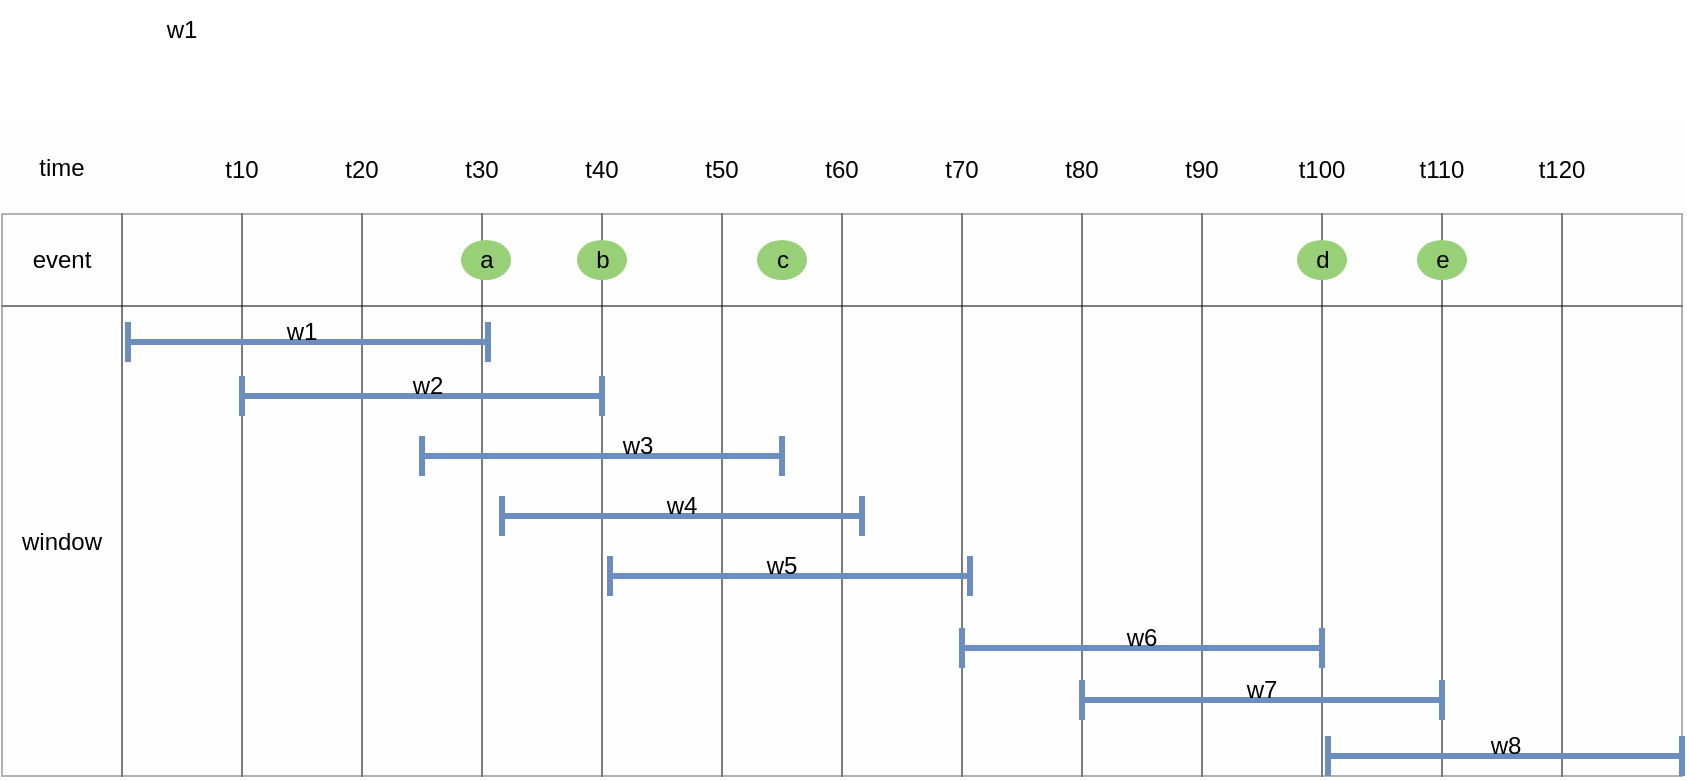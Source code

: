 <mxfile version="24.1.0" type="github">
  <diagram name="페이지-1" id="t3tGC_7ZUbPhZwxjExYe">
    <mxGraphModel dx="374" dy="712" grid="1" gridSize="10" guides="1" tooltips="1" connect="1" arrows="1" fold="1" page="1" pageScale="1" pageWidth="1169" pageHeight="827" math="0" shadow="0">
      <root>
        <mxCell id="0" />
        <mxCell id="1" parent="0" />
        <mxCell id="pjavsnHLvcbqXYeomyV3-1" value="" style="childLayout=tableLayout;recursiveResize=0;shadow=0;fillColor=#f5f5f5;strokeColor=none;opacity=10;fontColor=#333333;" parent="1" vertex="1">
          <mxGeometry x="190" y="360" width="840" height="328" as="geometry" />
        </mxCell>
        <mxCell id="pjavsnHLvcbqXYeomyV3-2" value="" style="shape=tableRow;horizontal=0;startSize=0;swimlaneHead=0;swimlaneBody=0;top=0;left=0;bottom=0;right=0;dropTarget=0;collapsible=0;recursiveResize=0;expand=0;fontStyle=0;fillColor=none;strokeColor=inherit;opacity=0;" parent="pjavsnHLvcbqXYeomyV3-1" vertex="1">
          <mxGeometry width="840" height="47" as="geometry" />
        </mxCell>
        <mxCell id="pjavsnHLvcbqXYeomyV3-3" value="time" style="connectable=0;recursiveResize=0;strokeColor=inherit;fillColor=none;align=center;whiteSpace=wrap;html=1;opacity=30;" parent="pjavsnHLvcbqXYeomyV3-2" vertex="1">
          <mxGeometry width="60" height="47" as="geometry">
            <mxRectangle width="60" height="47" as="alternateBounds" />
          </mxGeometry>
        </mxCell>
        <mxCell id="pjavsnHLvcbqXYeomyV3-4" value="" style="connectable=0;recursiveResize=0;strokeColor=inherit;fillColor=none;align=center;whiteSpace=wrap;html=1;opacity=30;" parent="pjavsnHLvcbqXYeomyV3-2" vertex="1">
          <mxGeometry x="60" width="60" height="47" as="geometry">
            <mxRectangle width="60" height="47" as="alternateBounds" />
          </mxGeometry>
        </mxCell>
        <mxCell id="pjavsnHLvcbqXYeomyV3-5" value="" style="connectable=0;recursiveResize=0;strokeColor=inherit;fillColor=none;align=center;whiteSpace=wrap;html=1;opacity=30;" parent="pjavsnHLvcbqXYeomyV3-2" vertex="1">
          <mxGeometry x="120" width="60" height="47" as="geometry">
            <mxRectangle width="60" height="47" as="alternateBounds" />
          </mxGeometry>
        </mxCell>
        <mxCell id="pjavsnHLvcbqXYeomyV3-6" style="connectable=0;recursiveResize=0;strokeColor=inherit;fillColor=none;align=center;whiteSpace=wrap;html=1;opacity=30;" parent="pjavsnHLvcbqXYeomyV3-2" vertex="1">
          <mxGeometry x="180" width="60" height="47" as="geometry">
            <mxRectangle width="60" height="47" as="alternateBounds" />
          </mxGeometry>
        </mxCell>
        <mxCell id="pjavsnHLvcbqXYeomyV3-7" style="connectable=0;recursiveResize=0;strokeColor=inherit;fillColor=none;align=center;whiteSpace=wrap;html=1;opacity=30;" parent="pjavsnHLvcbqXYeomyV3-2" vertex="1">
          <mxGeometry x="240" width="60" height="47" as="geometry">
            <mxRectangle width="60" height="47" as="alternateBounds" />
          </mxGeometry>
        </mxCell>
        <mxCell id="pjavsnHLvcbqXYeomyV3-8" style="connectable=0;recursiveResize=0;strokeColor=inherit;fillColor=none;align=center;whiteSpace=wrap;html=1;opacity=30;" parent="pjavsnHLvcbqXYeomyV3-2" vertex="1">
          <mxGeometry x="300" width="60" height="47" as="geometry">
            <mxRectangle width="60" height="47" as="alternateBounds" />
          </mxGeometry>
        </mxCell>
        <mxCell id="fvTjEnIU4ORiggJGkJ3c-1" style="connectable=0;recursiveResize=0;strokeColor=inherit;fillColor=none;align=center;whiteSpace=wrap;html=1;opacity=30;" vertex="1" parent="pjavsnHLvcbqXYeomyV3-2">
          <mxGeometry x="360" width="60" height="47" as="geometry">
            <mxRectangle width="60" height="47" as="alternateBounds" />
          </mxGeometry>
        </mxCell>
        <mxCell id="fvTjEnIU4ORiggJGkJ3c-6" style="connectable=0;recursiveResize=0;strokeColor=inherit;fillColor=none;align=center;whiteSpace=wrap;html=1;opacity=30;" vertex="1" parent="pjavsnHLvcbqXYeomyV3-2">
          <mxGeometry x="420" width="60" height="47" as="geometry">
            <mxRectangle width="60" height="47" as="alternateBounds" />
          </mxGeometry>
        </mxCell>
        <mxCell id="fvTjEnIU4ORiggJGkJ3c-11" style="connectable=0;recursiveResize=0;strokeColor=inherit;fillColor=none;align=center;whiteSpace=wrap;html=1;opacity=30;" vertex="1" parent="pjavsnHLvcbqXYeomyV3-2">
          <mxGeometry x="480" width="60" height="47" as="geometry">
            <mxRectangle width="60" height="47" as="alternateBounds" />
          </mxGeometry>
        </mxCell>
        <mxCell id="fvTjEnIU4ORiggJGkJ3c-16" style="connectable=0;recursiveResize=0;strokeColor=inherit;fillColor=none;align=center;whiteSpace=wrap;html=1;opacity=30;" vertex="1" parent="pjavsnHLvcbqXYeomyV3-2">
          <mxGeometry x="540" width="60" height="47" as="geometry">
            <mxRectangle width="60" height="47" as="alternateBounds" />
          </mxGeometry>
        </mxCell>
        <mxCell id="fvTjEnIU4ORiggJGkJ3c-21" style="connectable=0;recursiveResize=0;strokeColor=inherit;fillColor=none;align=center;whiteSpace=wrap;html=1;opacity=30;" vertex="1" parent="pjavsnHLvcbqXYeomyV3-2">
          <mxGeometry x="600" width="60" height="47" as="geometry">
            <mxRectangle width="60" height="47" as="alternateBounds" />
          </mxGeometry>
        </mxCell>
        <mxCell id="fvTjEnIU4ORiggJGkJ3c-36" style="connectable=0;recursiveResize=0;strokeColor=inherit;fillColor=none;align=center;whiteSpace=wrap;html=1;opacity=30;" vertex="1" parent="pjavsnHLvcbqXYeomyV3-2">
          <mxGeometry x="660" width="60" height="47" as="geometry">
            <mxRectangle width="60" height="47" as="alternateBounds" />
          </mxGeometry>
        </mxCell>
        <mxCell id="fvTjEnIU4ORiggJGkJ3c-41" style="connectable=0;recursiveResize=0;strokeColor=inherit;fillColor=none;align=center;whiteSpace=wrap;html=1;opacity=30;" vertex="1" parent="pjavsnHLvcbqXYeomyV3-2">
          <mxGeometry x="720" width="60" height="47" as="geometry">
            <mxRectangle width="60" height="47" as="alternateBounds" />
          </mxGeometry>
        </mxCell>
        <mxCell id="fvTjEnIU4ORiggJGkJ3c-85" style="connectable=0;recursiveResize=0;strokeColor=inherit;fillColor=none;align=center;whiteSpace=wrap;html=1;opacity=30;" vertex="1" parent="pjavsnHLvcbqXYeomyV3-2">
          <mxGeometry x="780" width="60" height="47" as="geometry">
            <mxRectangle width="60" height="47" as="alternateBounds" />
          </mxGeometry>
        </mxCell>
        <mxCell id="pjavsnHLvcbqXYeomyV3-12" style="shape=tableRow;horizontal=0;startSize=0;swimlaneHead=0;swimlaneBody=0;top=0;left=0;bottom=0;right=0;dropTarget=0;collapsible=0;recursiveResize=0;expand=0;fontStyle=0;fillColor=none;strokeColor=default;opacity=30;" parent="pjavsnHLvcbqXYeomyV3-1" vertex="1">
          <mxGeometry y="47" width="840" height="46" as="geometry" />
        </mxCell>
        <mxCell id="pjavsnHLvcbqXYeomyV3-13" value="event" style="connectable=0;recursiveResize=0;strokeColor=inherit;fillColor=none;align=center;whiteSpace=wrap;html=1;opacity=30;" parent="pjavsnHLvcbqXYeomyV3-12" vertex="1">
          <mxGeometry width="60" height="46" as="geometry">
            <mxRectangle width="60" height="46" as="alternateBounds" />
          </mxGeometry>
        </mxCell>
        <mxCell id="pjavsnHLvcbqXYeomyV3-14" value="" style="connectable=0;recursiveResize=0;strokeColor=default;fillColor=none;align=center;whiteSpace=wrap;html=1;opacity=30;" parent="pjavsnHLvcbqXYeomyV3-12" vertex="1">
          <mxGeometry x="60" width="60" height="46" as="geometry">
            <mxRectangle width="60" height="46" as="alternateBounds" />
          </mxGeometry>
        </mxCell>
        <mxCell id="pjavsnHLvcbqXYeomyV3-15" value="" style="connectable=0;recursiveResize=0;strokeColor=default;fillColor=none;align=center;whiteSpace=wrap;html=1;opacity=30;" parent="pjavsnHLvcbqXYeomyV3-12" vertex="1">
          <mxGeometry x="120" width="60" height="46" as="geometry">
            <mxRectangle width="60" height="46" as="alternateBounds" />
          </mxGeometry>
        </mxCell>
        <mxCell id="pjavsnHLvcbqXYeomyV3-16" style="connectable=0;recursiveResize=0;strokeColor=default;fillColor=none;align=center;whiteSpace=wrap;html=1;opacity=30;" parent="pjavsnHLvcbqXYeomyV3-12" vertex="1">
          <mxGeometry x="180" width="60" height="46" as="geometry">
            <mxRectangle width="60" height="46" as="alternateBounds" />
          </mxGeometry>
        </mxCell>
        <mxCell id="pjavsnHLvcbqXYeomyV3-17" style="connectable=0;recursiveResize=0;strokeColor=default;fillColor=none;align=center;whiteSpace=wrap;html=1;opacity=30;" parent="pjavsnHLvcbqXYeomyV3-12" vertex="1">
          <mxGeometry x="240" width="60" height="46" as="geometry">
            <mxRectangle width="60" height="46" as="alternateBounds" />
          </mxGeometry>
        </mxCell>
        <mxCell id="pjavsnHLvcbqXYeomyV3-18" style="connectable=0;recursiveResize=0;strokeColor=default;fillColor=none;align=center;whiteSpace=wrap;html=1;opacity=30;" parent="pjavsnHLvcbqXYeomyV3-12" vertex="1">
          <mxGeometry x="300" width="60" height="46" as="geometry">
            <mxRectangle width="60" height="46" as="alternateBounds" />
          </mxGeometry>
        </mxCell>
        <mxCell id="fvTjEnIU4ORiggJGkJ3c-2" style="connectable=0;recursiveResize=0;strokeColor=default;fillColor=none;align=center;whiteSpace=wrap;html=1;opacity=30;" vertex="1" parent="pjavsnHLvcbqXYeomyV3-12">
          <mxGeometry x="360" width="60" height="46" as="geometry">
            <mxRectangle width="60" height="46" as="alternateBounds" />
          </mxGeometry>
        </mxCell>
        <mxCell id="fvTjEnIU4ORiggJGkJ3c-7" style="connectable=0;recursiveResize=0;strokeColor=default;fillColor=none;align=center;whiteSpace=wrap;html=1;opacity=30;" vertex="1" parent="pjavsnHLvcbqXYeomyV3-12">
          <mxGeometry x="420" width="60" height="46" as="geometry">
            <mxRectangle width="60" height="46" as="alternateBounds" />
          </mxGeometry>
        </mxCell>
        <mxCell id="fvTjEnIU4ORiggJGkJ3c-12" style="connectable=0;recursiveResize=0;strokeColor=default;fillColor=none;align=center;whiteSpace=wrap;html=1;opacity=30;" vertex="1" parent="pjavsnHLvcbqXYeomyV3-12">
          <mxGeometry x="480" width="60" height="46" as="geometry">
            <mxRectangle width="60" height="46" as="alternateBounds" />
          </mxGeometry>
        </mxCell>
        <mxCell id="fvTjEnIU4ORiggJGkJ3c-17" style="connectable=0;recursiveResize=0;strokeColor=default;fillColor=none;align=center;whiteSpace=wrap;html=1;opacity=30;" vertex="1" parent="pjavsnHLvcbqXYeomyV3-12">
          <mxGeometry x="540" width="60" height="46" as="geometry">
            <mxRectangle width="60" height="46" as="alternateBounds" />
          </mxGeometry>
        </mxCell>
        <mxCell id="fvTjEnIU4ORiggJGkJ3c-22" style="connectable=0;recursiveResize=0;strokeColor=default;fillColor=none;align=center;whiteSpace=wrap;html=1;opacity=30;" vertex="1" parent="pjavsnHLvcbqXYeomyV3-12">
          <mxGeometry x="600" width="60" height="46" as="geometry">
            <mxRectangle width="60" height="46" as="alternateBounds" />
          </mxGeometry>
        </mxCell>
        <mxCell id="fvTjEnIU4ORiggJGkJ3c-37" style="connectable=0;recursiveResize=0;strokeColor=default;fillColor=none;align=center;whiteSpace=wrap;html=1;opacity=30;" vertex="1" parent="pjavsnHLvcbqXYeomyV3-12">
          <mxGeometry x="660" width="60" height="46" as="geometry">
            <mxRectangle width="60" height="46" as="alternateBounds" />
          </mxGeometry>
        </mxCell>
        <mxCell id="fvTjEnIU4ORiggJGkJ3c-42" style="connectable=0;recursiveResize=0;strokeColor=default;fillColor=none;align=center;whiteSpace=wrap;html=1;opacity=30;" vertex="1" parent="pjavsnHLvcbqXYeomyV3-12">
          <mxGeometry x="720" width="60" height="46" as="geometry">
            <mxRectangle width="60" height="46" as="alternateBounds" />
          </mxGeometry>
        </mxCell>
        <mxCell id="fvTjEnIU4ORiggJGkJ3c-86" style="connectable=0;recursiveResize=0;strokeColor=default;fillColor=none;align=center;whiteSpace=wrap;html=1;opacity=30;" vertex="1" parent="pjavsnHLvcbqXYeomyV3-12">
          <mxGeometry x="780" width="60" height="46" as="geometry">
            <mxRectangle width="60" height="46" as="alternateBounds" />
          </mxGeometry>
        </mxCell>
        <mxCell id="pjavsnHLvcbqXYeomyV3-22" style="shape=tableRow;horizontal=0;startSize=0;swimlaneHead=0;swimlaneBody=0;top=0;left=0;bottom=0;right=0;dropTarget=0;collapsible=0;recursiveResize=0;expand=0;fontStyle=0;fillColor=none;strokeColor=default;opacity=30;" parent="pjavsnHLvcbqXYeomyV3-1" vertex="1">
          <mxGeometry y="93" width="840" height="47" as="geometry" />
        </mxCell>
        <mxCell id="pjavsnHLvcbqXYeomyV3-23" value="window" style="connectable=0;recursiveResize=0;strokeColor=inherit;fillColor=none;align=center;whiteSpace=wrap;html=1;opacity=30;rowspan=5;colspan=1;" parent="pjavsnHLvcbqXYeomyV3-22" vertex="1">
          <mxGeometry width="60" height="235" as="geometry">
            <mxRectangle width="60" height="47" as="alternateBounds" />
          </mxGeometry>
        </mxCell>
        <mxCell id="pjavsnHLvcbqXYeomyV3-24" value="" style="connectable=0;recursiveResize=0;strokeColor=default;fillColor=none;align=center;whiteSpace=wrap;html=1;opacity=30;rowspan=5;colspan=1;" parent="pjavsnHLvcbqXYeomyV3-22" vertex="1">
          <mxGeometry x="60" width="60" height="235" as="geometry">
            <mxRectangle width="60" height="47" as="alternateBounds" />
          </mxGeometry>
        </mxCell>
        <mxCell id="pjavsnHLvcbqXYeomyV3-25" value="" style="connectable=0;recursiveResize=0;strokeColor=default;fillColor=none;align=center;whiteSpace=wrap;html=1;opacity=30;rowspan=5;colspan=1;" parent="pjavsnHLvcbqXYeomyV3-22" vertex="1">
          <mxGeometry x="120" width="60" height="235" as="geometry">
            <mxRectangle width="60" height="47" as="alternateBounds" />
          </mxGeometry>
        </mxCell>
        <mxCell id="pjavsnHLvcbqXYeomyV3-26" style="connectable=0;recursiveResize=0;strokeColor=default;fillColor=none;align=center;whiteSpace=wrap;html=1;opacity=30;rowspan=5;colspan=1;" parent="pjavsnHLvcbqXYeomyV3-22" vertex="1">
          <mxGeometry x="180" width="60" height="235" as="geometry">
            <mxRectangle width="60" height="47" as="alternateBounds" />
          </mxGeometry>
        </mxCell>
        <mxCell id="pjavsnHLvcbqXYeomyV3-27" style="connectable=0;recursiveResize=0;strokeColor=default;fillColor=none;align=center;whiteSpace=wrap;html=1;opacity=30;rowspan=5;colspan=1;" parent="pjavsnHLvcbqXYeomyV3-22" vertex="1">
          <mxGeometry x="240" width="60" height="235" as="geometry">
            <mxRectangle width="60" height="47" as="alternateBounds" />
          </mxGeometry>
        </mxCell>
        <mxCell id="pjavsnHLvcbqXYeomyV3-28" style="connectable=0;recursiveResize=0;strokeColor=default;fillColor=none;align=center;whiteSpace=wrap;html=1;opacity=30;rowspan=5;colspan=1;" parent="pjavsnHLvcbqXYeomyV3-22" vertex="1">
          <mxGeometry x="300" width="60" height="235" as="geometry">
            <mxRectangle width="60" height="47" as="alternateBounds" />
          </mxGeometry>
        </mxCell>
        <mxCell id="fvTjEnIU4ORiggJGkJ3c-3" style="connectable=0;recursiveResize=0;strokeColor=default;fillColor=none;align=center;whiteSpace=wrap;html=1;opacity=30;rowspan=5;colspan=1;" vertex="1" parent="pjavsnHLvcbqXYeomyV3-22">
          <mxGeometry x="360" width="60" height="235" as="geometry">
            <mxRectangle width="60" height="47" as="alternateBounds" />
          </mxGeometry>
        </mxCell>
        <mxCell id="fvTjEnIU4ORiggJGkJ3c-8" style="connectable=0;recursiveResize=0;strokeColor=default;fillColor=none;align=center;whiteSpace=wrap;html=1;opacity=30;rowspan=5;colspan=1;" vertex="1" parent="pjavsnHLvcbqXYeomyV3-22">
          <mxGeometry x="420" width="60" height="235" as="geometry">
            <mxRectangle width="60" height="47" as="alternateBounds" />
          </mxGeometry>
        </mxCell>
        <mxCell id="fvTjEnIU4ORiggJGkJ3c-13" style="connectable=0;recursiveResize=0;strokeColor=default;fillColor=none;align=center;whiteSpace=wrap;html=1;opacity=30;rowspan=5;colspan=1;" vertex="1" parent="pjavsnHLvcbqXYeomyV3-22">
          <mxGeometry x="480" width="60" height="235" as="geometry">
            <mxRectangle width="60" height="47" as="alternateBounds" />
          </mxGeometry>
        </mxCell>
        <mxCell id="fvTjEnIU4ORiggJGkJ3c-18" style="connectable=0;recursiveResize=0;strokeColor=default;fillColor=none;align=center;whiteSpace=wrap;html=1;opacity=30;rowspan=5;colspan=1;" vertex="1" parent="pjavsnHLvcbqXYeomyV3-22">
          <mxGeometry x="540" width="60" height="235" as="geometry">
            <mxRectangle width="60" height="47" as="alternateBounds" />
          </mxGeometry>
        </mxCell>
        <mxCell id="fvTjEnIU4ORiggJGkJ3c-23" style="connectable=0;recursiveResize=0;strokeColor=default;fillColor=none;align=center;whiteSpace=wrap;html=1;opacity=30;rowspan=5;colspan=1;" vertex="1" parent="pjavsnHLvcbqXYeomyV3-22">
          <mxGeometry x="600" width="60" height="235" as="geometry">
            <mxRectangle width="60" height="47" as="alternateBounds" />
          </mxGeometry>
        </mxCell>
        <mxCell id="fvTjEnIU4ORiggJGkJ3c-38" style="connectable=0;recursiveResize=0;strokeColor=default;fillColor=none;align=center;whiteSpace=wrap;html=1;opacity=30;rowspan=5;colspan=1;" vertex="1" parent="pjavsnHLvcbqXYeomyV3-22">
          <mxGeometry x="660" width="60" height="235" as="geometry">
            <mxRectangle width="60" height="47" as="alternateBounds" />
          </mxGeometry>
        </mxCell>
        <mxCell id="fvTjEnIU4ORiggJGkJ3c-43" style="connectable=0;recursiveResize=0;strokeColor=default;fillColor=none;align=center;whiteSpace=wrap;html=1;opacity=30;rowspan=5;colspan=1;" vertex="1" parent="pjavsnHLvcbqXYeomyV3-22">
          <mxGeometry x="720" width="60" height="235" as="geometry">
            <mxRectangle width="60" height="47" as="alternateBounds" />
          </mxGeometry>
        </mxCell>
        <mxCell id="fvTjEnIU4ORiggJGkJ3c-87" style="connectable=0;recursiveResize=0;strokeColor=default;fillColor=none;align=center;whiteSpace=wrap;html=1;opacity=30;rowspan=5;colspan=1;" vertex="1" parent="pjavsnHLvcbqXYeomyV3-22">
          <mxGeometry x="780" width="60" height="235" as="geometry">
            <mxRectangle width="60" height="47" as="alternateBounds" />
          </mxGeometry>
        </mxCell>
        <mxCell id="pjavsnHLvcbqXYeomyV3-32" style="shape=tableRow;horizontal=0;startSize=0;swimlaneHead=0;swimlaneBody=0;top=0;left=0;bottom=0;right=0;dropTarget=0;collapsible=0;recursiveResize=0;expand=0;fontStyle=0;fillColor=none;strokeColor=default;opacity=30;" parent="pjavsnHLvcbqXYeomyV3-1" vertex="1">
          <mxGeometry y="140" width="840" height="47" as="geometry" />
        </mxCell>
        <mxCell id="pjavsnHLvcbqXYeomyV3-33" style="connectable=0;recursiveResize=0;strokeColor=inherit;fillColor=none;align=center;whiteSpace=wrap;html=1;opacity=30;" parent="pjavsnHLvcbqXYeomyV3-32" vertex="1" visible="0">
          <mxGeometry width="60" height="47" as="geometry">
            <mxRectangle width="60" height="47" as="alternateBounds" />
          </mxGeometry>
        </mxCell>
        <mxCell id="pjavsnHLvcbqXYeomyV3-34" style="connectable=0;recursiveResize=0;strokeColor=default;fillColor=none;align=center;whiteSpace=wrap;html=1;opacity=30;" parent="pjavsnHLvcbqXYeomyV3-32" vertex="1" visible="0">
          <mxGeometry x="60" width="60" height="47" as="geometry">
            <mxRectangle width="60" height="47" as="alternateBounds" />
          </mxGeometry>
        </mxCell>
        <mxCell id="pjavsnHLvcbqXYeomyV3-35" style="connectable=0;recursiveResize=0;strokeColor=default;fillColor=none;align=center;whiteSpace=wrap;html=1;opacity=30;" parent="pjavsnHLvcbqXYeomyV3-32" vertex="1" visible="0">
          <mxGeometry x="120" width="60" height="47" as="geometry">
            <mxRectangle width="60" height="47" as="alternateBounds" />
          </mxGeometry>
        </mxCell>
        <mxCell id="pjavsnHLvcbqXYeomyV3-36" style="connectable=0;recursiveResize=0;strokeColor=default;fillColor=none;align=center;whiteSpace=wrap;html=1;opacity=30;" parent="pjavsnHLvcbqXYeomyV3-32" vertex="1" visible="0">
          <mxGeometry x="180" width="60" height="47" as="geometry">
            <mxRectangle width="60" height="47" as="alternateBounds" />
          </mxGeometry>
        </mxCell>
        <mxCell id="pjavsnHLvcbqXYeomyV3-37" style="connectable=0;recursiveResize=0;strokeColor=default;fillColor=none;align=center;whiteSpace=wrap;html=1;opacity=30;" parent="pjavsnHLvcbqXYeomyV3-32" vertex="1" visible="0">
          <mxGeometry x="240" width="60" height="47" as="geometry">
            <mxRectangle width="60" height="47" as="alternateBounds" />
          </mxGeometry>
        </mxCell>
        <mxCell id="pjavsnHLvcbqXYeomyV3-38" style="connectable=0;recursiveResize=0;strokeColor=default;fillColor=none;align=center;whiteSpace=wrap;html=1;opacity=30;" parent="pjavsnHLvcbqXYeomyV3-32" vertex="1" visible="0">
          <mxGeometry x="300" width="60" height="47" as="geometry">
            <mxRectangle width="60" height="47" as="alternateBounds" />
          </mxGeometry>
        </mxCell>
        <mxCell id="fvTjEnIU4ORiggJGkJ3c-4" style="connectable=0;recursiveResize=0;strokeColor=default;fillColor=none;align=center;whiteSpace=wrap;html=1;opacity=30;" vertex="1" visible="0" parent="pjavsnHLvcbqXYeomyV3-32">
          <mxGeometry x="360" width="60" height="47" as="geometry">
            <mxRectangle width="60" height="47" as="alternateBounds" />
          </mxGeometry>
        </mxCell>
        <mxCell id="fvTjEnIU4ORiggJGkJ3c-9" style="connectable=0;recursiveResize=0;strokeColor=default;fillColor=none;align=center;whiteSpace=wrap;html=1;opacity=30;" vertex="1" visible="0" parent="pjavsnHLvcbqXYeomyV3-32">
          <mxGeometry x="420" width="60" height="47" as="geometry">
            <mxRectangle width="60" height="47" as="alternateBounds" />
          </mxGeometry>
        </mxCell>
        <mxCell id="fvTjEnIU4ORiggJGkJ3c-14" style="connectable=0;recursiveResize=0;strokeColor=default;fillColor=none;align=center;whiteSpace=wrap;html=1;opacity=30;" vertex="1" visible="0" parent="pjavsnHLvcbqXYeomyV3-32">
          <mxGeometry x="480" width="60" height="47" as="geometry">
            <mxRectangle width="60" height="47" as="alternateBounds" />
          </mxGeometry>
        </mxCell>
        <mxCell id="fvTjEnIU4ORiggJGkJ3c-19" style="connectable=0;recursiveResize=0;strokeColor=default;fillColor=none;align=center;whiteSpace=wrap;html=1;opacity=30;" vertex="1" visible="0" parent="pjavsnHLvcbqXYeomyV3-32">
          <mxGeometry x="540" width="60" height="47" as="geometry">
            <mxRectangle width="60" height="47" as="alternateBounds" />
          </mxGeometry>
        </mxCell>
        <mxCell id="fvTjEnIU4ORiggJGkJ3c-24" style="connectable=0;recursiveResize=0;strokeColor=default;fillColor=none;align=center;whiteSpace=wrap;html=1;opacity=30;" vertex="1" visible="0" parent="pjavsnHLvcbqXYeomyV3-32">
          <mxGeometry x="600" width="60" height="47" as="geometry">
            <mxRectangle width="60" height="47" as="alternateBounds" />
          </mxGeometry>
        </mxCell>
        <mxCell id="fvTjEnIU4ORiggJGkJ3c-39" style="connectable=0;recursiveResize=0;strokeColor=default;fillColor=none;align=center;whiteSpace=wrap;html=1;opacity=30;" vertex="1" visible="0" parent="pjavsnHLvcbqXYeomyV3-32">
          <mxGeometry x="660" width="60" height="47" as="geometry">
            <mxRectangle width="60" height="47" as="alternateBounds" />
          </mxGeometry>
        </mxCell>
        <mxCell id="fvTjEnIU4ORiggJGkJ3c-44" style="connectable=0;recursiveResize=0;strokeColor=default;fillColor=none;align=center;whiteSpace=wrap;html=1;opacity=30;" vertex="1" visible="0" parent="pjavsnHLvcbqXYeomyV3-32">
          <mxGeometry x="720" width="60" height="47" as="geometry">
            <mxRectangle width="60" height="47" as="alternateBounds" />
          </mxGeometry>
        </mxCell>
        <mxCell id="fvTjEnIU4ORiggJGkJ3c-88" style="connectable=0;recursiveResize=0;strokeColor=default;fillColor=none;align=center;whiteSpace=wrap;html=1;opacity=30;" vertex="1" visible="0" parent="pjavsnHLvcbqXYeomyV3-32">
          <mxGeometry x="780" width="60" height="47" as="geometry">
            <mxRectangle width="60" height="47" as="alternateBounds" />
          </mxGeometry>
        </mxCell>
        <mxCell id="pjavsnHLvcbqXYeomyV3-42" style="shape=tableRow;horizontal=0;startSize=0;swimlaneHead=0;swimlaneBody=0;top=0;left=0;bottom=0;right=0;dropTarget=0;collapsible=0;recursiveResize=0;expand=0;fontStyle=0;fillColor=none;strokeColor=default;opacity=30;" parent="pjavsnHLvcbqXYeomyV3-1" vertex="1">
          <mxGeometry y="187" width="840" height="47" as="geometry" />
        </mxCell>
        <mxCell id="pjavsnHLvcbqXYeomyV3-43" style="connectable=0;recursiveResize=0;strokeColor=inherit;fillColor=none;align=center;whiteSpace=wrap;html=1;opacity=30;" parent="pjavsnHLvcbqXYeomyV3-42" vertex="1" visible="0">
          <mxGeometry width="60" height="47" as="geometry">
            <mxRectangle width="60" height="47" as="alternateBounds" />
          </mxGeometry>
        </mxCell>
        <mxCell id="pjavsnHLvcbqXYeomyV3-44" style="connectable=0;recursiveResize=0;strokeColor=default;fillColor=none;align=center;whiteSpace=wrap;html=1;opacity=30;" parent="pjavsnHLvcbqXYeomyV3-42" vertex="1" visible="0">
          <mxGeometry x="60" width="60" height="47" as="geometry">
            <mxRectangle width="60" height="47" as="alternateBounds" />
          </mxGeometry>
        </mxCell>
        <mxCell id="pjavsnHLvcbqXYeomyV3-45" style="connectable=0;recursiveResize=0;strokeColor=default;fillColor=none;align=center;whiteSpace=wrap;html=1;opacity=30;" parent="pjavsnHLvcbqXYeomyV3-42" vertex="1" visible="0">
          <mxGeometry x="120" width="60" height="47" as="geometry">
            <mxRectangle width="60" height="47" as="alternateBounds" />
          </mxGeometry>
        </mxCell>
        <mxCell id="pjavsnHLvcbqXYeomyV3-46" style="connectable=0;recursiveResize=0;strokeColor=default;fillColor=none;align=center;whiteSpace=wrap;html=1;opacity=30;" parent="pjavsnHLvcbqXYeomyV3-42" vertex="1" visible="0">
          <mxGeometry x="180" width="60" height="47" as="geometry">
            <mxRectangle width="60" height="47" as="alternateBounds" />
          </mxGeometry>
        </mxCell>
        <mxCell id="pjavsnHLvcbqXYeomyV3-47" style="connectable=0;recursiveResize=0;strokeColor=default;fillColor=none;align=center;whiteSpace=wrap;html=1;opacity=30;" parent="pjavsnHLvcbqXYeomyV3-42" vertex="1" visible="0">
          <mxGeometry x="240" width="60" height="47" as="geometry">
            <mxRectangle width="60" height="47" as="alternateBounds" />
          </mxGeometry>
        </mxCell>
        <mxCell id="pjavsnHLvcbqXYeomyV3-48" style="connectable=0;recursiveResize=0;strokeColor=default;fillColor=none;align=center;whiteSpace=wrap;html=1;opacity=30;" parent="pjavsnHLvcbqXYeomyV3-42" vertex="1" visible="0">
          <mxGeometry x="300" width="60" height="47" as="geometry">
            <mxRectangle width="60" height="47" as="alternateBounds" />
          </mxGeometry>
        </mxCell>
        <mxCell id="fvTjEnIU4ORiggJGkJ3c-5" style="connectable=0;recursiveResize=0;strokeColor=default;fillColor=none;align=center;whiteSpace=wrap;html=1;opacity=30;" vertex="1" visible="0" parent="pjavsnHLvcbqXYeomyV3-42">
          <mxGeometry x="360" width="60" height="47" as="geometry">
            <mxRectangle width="60" height="47" as="alternateBounds" />
          </mxGeometry>
        </mxCell>
        <mxCell id="fvTjEnIU4ORiggJGkJ3c-10" style="connectable=0;recursiveResize=0;strokeColor=default;fillColor=none;align=center;whiteSpace=wrap;html=1;opacity=30;" vertex="1" visible="0" parent="pjavsnHLvcbqXYeomyV3-42">
          <mxGeometry x="420" width="60" height="47" as="geometry">
            <mxRectangle width="60" height="47" as="alternateBounds" />
          </mxGeometry>
        </mxCell>
        <mxCell id="fvTjEnIU4ORiggJGkJ3c-15" style="connectable=0;recursiveResize=0;strokeColor=default;fillColor=none;align=center;whiteSpace=wrap;html=1;opacity=30;" vertex="1" visible="0" parent="pjavsnHLvcbqXYeomyV3-42">
          <mxGeometry x="480" width="60" height="47" as="geometry">
            <mxRectangle width="60" height="47" as="alternateBounds" />
          </mxGeometry>
        </mxCell>
        <mxCell id="fvTjEnIU4ORiggJGkJ3c-20" style="connectable=0;recursiveResize=0;strokeColor=default;fillColor=none;align=center;whiteSpace=wrap;html=1;opacity=30;" vertex="1" visible="0" parent="pjavsnHLvcbqXYeomyV3-42">
          <mxGeometry x="540" width="60" height="47" as="geometry">
            <mxRectangle width="60" height="47" as="alternateBounds" />
          </mxGeometry>
        </mxCell>
        <mxCell id="fvTjEnIU4ORiggJGkJ3c-25" style="connectable=0;recursiveResize=0;strokeColor=default;fillColor=none;align=center;whiteSpace=wrap;html=1;opacity=30;" vertex="1" visible="0" parent="pjavsnHLvcbqXYeomyV3-42">
          <mxGeometry x="600" width="60" height="47" as="geometry">
            <mxRectangle width="60" height="47" as="alternateBounds" />
          </mxGeometry>
        </mxCell>
        <mxCell id="fvTjEnIU4ORiggJGkJ3c-40" style="connectable=0;recursiveResize=0;strokeColor=default;fillColor=none;align=center;whiteSpace=wrap;html=1;opacity=30;" vertex="1" visible="0" parent="pjavsnHLvcbqXYeomyV3-42">
          <mxGeometry x="660" width="60" height="47" as="geometry">
            <mxRectangle width="60" height="47" as="alternateBounds" />
          </mxGeometry>
        </mxCell>
        <mxCell id="fvTjEnIU4ORiggJGkJ3c-45" style="connectable=0;recursiveResize=0;strokeColor=default;fillColor=none;align=center;whiteSpace=wrap;html=1;opacity=30;" vertex="1" visible="0" parent="pjavsnHLvcbqXYeomyV3-42">
          <mxGeometry x="720" width="60" height="47" as="geometry">
            <mxRectangle width="60" height="47" as="alternateBounds" />
          </mxGeometry>
        </mxCell>
        <mxCell id="fvTjEnIU4ORiggJGkJ3c-89" style="connectable=0;recursiveResize=0;strokeColor=default;fillColor=none;align=center;whiteSpace=wrap;html=1;opacity=30;" vertex="1" visible="0" parent="pjavsnHLvcbqXYeomyV3-42">
          <mxGeometry x="780" width="60" height="47" as="geometry">
            <mxRectangle width="60" height="47" as="alternateBounds" />
          </mxGeometry>
        </mxCell>
        <mxCell id="fvTjEnIU4ORiggJGkJ3c-53" style="shape=tableRow;horizontal=0;startSize=0;swimlaneHead=0;swimlaneBody=0;top=0;left=0;bottom=0;right=0;dropTarget=0;collapsible=0;recursiveResize=0;expand=0;fontStyle=0;fillColor=none;strokeColor=default;opacity=30;" vertex="1" parent="pjavsnHLvcbqXYeomyV3-1">
          <mxGeometry y="234" width="840" height="47" as="geometry" />
        </mxCell>
        <mxCell id="fvTjEnIU4ORiggJGkJ3c-54" style="connectable=0;recursiveResize=0;strokeColor=inherit;fillColor=none;align=center;whiteSpace=wrap;html=1;opacity=30;" vertex="1" visible="0" parent="fvTjEnIU4ORiggJGkJ3c-53">
          <mxGeometry width="60" height="47" as="geometry">
            <mxRectangle width="60" height="47" as="alternateBounds" />
          </mxGeometry>
        </mxCell>
        <mxCell id="fvTjEnIU4ORiggJGkJ3c-55" style="connectable=0;recursiveResize=0;strokeColor=default;fillColor=none;align=center;whiteSpace=wrap;html=1;opacity=30;" vertex="1" visible="0" parent="fvTjEnIU4ORiggJGkJ3c-53">
          <mxGeometry x="60" width="60" height="47" as="geometry">
            <mxRectangle width="60" height="47" as="alternateBounds" />
          </mxGeometry>
        </mxCell>
        <mxCell id="fvTjEnIU4ORiggJGkJ3c-56" style="connectable=0;recursiveResize=0;strokeColor=default;fillColor=none;align=center;whiteSpace=wrap;html=1;opacity=30;" vertex="1" visible="0" parent="fvTjEnIU4ORiggJGkJ3c-53">
          <mxGeometry x="120" width="60" height="47" as="geometry">
            <mxRectangle width="60" height="47" as="alternateBounds" />
          </mxGeometry>
        </mxCell>
        <mxCell id="fvTjEnIU4ORiggJGkJ3c-57" style="connectable=0;recursiveResize=0;strokeColor=default;fillColor=none;align=center;whiteSpace=wrap;html=1;opacity=30;" vertex="1" visible="0" parent="fvTjEnIU4ORiggJGkJ3c-53">
          <mxGeometry x="180" width="60" height="47" as="geometry">
            <mxRectangle width="60" height="47" as="alternateBounds" />
          </mxGeometry>
        </mxCell>
        <mxCell id="fvTjEnIU4ORiggJGkJ3c-58" style="connectable=0;recursiveResize=0;strokeColor=default;fillColor=none;align=center;whiteSpace=wrap;html=1;opacity=30;" vertex="1" visible="0" parent="fvTjEnIU4ORiggJGkJ3c-53">
          <mxGeometry x="240" width="60" height="47" as="geometry">
            <mxRectangle width="60" height="47" as="alternateBounds" />
          </mxGeometry>
        </mxCell>
        <mxCell id="fvTjEnIU4ORiggJGkJ3c-59" style="connectable=0;recursiveResize=0;strokeColor=default;fillColor=none;align=center;whiteSpace=wrap;html=1;opacity=30;" vertex="1" visible="0" parent="fvTjEnIU4ORiggJGkJ3c-53">
          <mxGeometry x="300" width="60" height="47" as="geometry">
            <mxRectangle width="60" height="47" as="alternateBounds" />
          </mxGeometry>
        </mxCell>
        <mxCell id="fvTjEnIU4ORiggJGkJ3c-60" style="connectable=0;recursiveResize=0;strokeColor=default;fillColor=none;align=center;whiteSpace=wrap;html=1;opacity=30;" vertex="1" visible="0" parent="fvTjEnIU4ORiggJGkJ3c-53">
          <mxGeometry x="360" width="60" height="47" as="geometry">
            <mxRectangle width="60" height="47" as="alternateBounds" />
          </mxGeometry>
        </mxCell>
        <mxCell id="fvTjEnIU4ORiggJGkJ3c-61" style="connectable=0;recursiveResize=0;strokeColor=default;fillColor=none;align=center;whiteSpace=wrap;html=1;opacity=30;" vertex="1" visible="0" parent="fvTjEnIU4ORiggJGkJ3c-53">
          <mxGeometry x="420" width="60" height="47" as="geometry">
            <mxRectangle width="60" height="47" as="alternateBounds" />
          </mxGeometry>
        </mxCell>
        <mxCell id="fvTjEnIU4ORiggJGkJ3c-62" style="connectable=0;recursiveResize=0;strokeColor=default;fillColor=none;align=center;whiteSpace=wrap;html=1;opacity=30;" vertex="1" visible="0" parent="fvTjEnIU4ORiggJGkJ3c-53">
          <mxGeometry x="480" width="60" height="47" as="geometry">
            <mxRectangle width="60" height="47" as="alternateBounds" />
          </mxGeometry>
        </mxCell>
        <mxCell id="fvTjEnIU4ORiggJGkJ3c-63" style="connectable=0;recursiveResize=0;strokeColor=default;fillColor=none;align=center;whiteSpace=wrap;html=1;opacity=30;" vertex="1" visible="0" parent="fvTjEnIU4ORiggJGkJ3c-53">
          <mxGeometry x="540" width="60" height="47" as="geometry">
            <mxRectangle width="60" height="47" as="alternateBounds" />
          </mxGeometry>
        </mxCell>
        <mxCell id="fvTjEnIU4ORiggJGkJ3c-64" style="connectable=0;recursiveResize=0;strokeColor=default;fillColor=none;align=center;whiteSpace=wrap;html=1;opacity=30;" vertex="1" visible="0" parent="fvTjEnIU4ORiggJGkJ3c-53">
          <mxGeometry x="600" width="60" height="47" as="geometry">
            <mxRectangle width="60" height="47" as="alternateBounds" />
          </mxGeometry>
        </mxCell>
        <mxCell id="fvTjEnIU4ORiggJGkJ3c-65" style="connectable=0;recursiveResize=0;strokeColor=default;fillColor=none;align=center;whiteSpace=wrap;html=1;opacity=30;" vertex="1" visible="0" parent="fvTjEnIU4ORiggJGkJ3c-53">
          <mxGeometry x="660" width="60" height="47" as="geometry">
            <mxRectangle width="60" height="47" as="alternateBounds" />
          </mxGeometry>
        </mxCell>
        <mxCell id="fvTjEnIU4ORiggJGkJ3c-66" style="connectable=0;recursiveResize=0;strokeColor=default;fillColor=none;align=center;whiteSpace=wrap;html=1;opacity=30;" vertex="1" visible="0" parent="fvTjEnIU4ORiggJGkJ3c-53">
          <mxGeometry x="720" width="60" height="47" as="geometry">
            <mxRectangle width="60" height="47" as="alternateBounds" />
          </mxGeometry>
        </mxCell>
        <mxCell id="fvTjEnIU4ORiggJGkJ3c-90" style="connectable=0;recursiveResize=0;strokeColor=default;fillColor=none;align=center;whiteSpace=wrap;html=1;opacity=30;" vertex="1" visible="0" parent="fvTjEnIU4ORiggJGkJ3c-53">
          <mxGeometry x="780" width="60" height="47" as="geometry">
            <mxRectangle width="60" height="47" as="alternateBounds" />
          </mxGeometry>
        </mxCell>
        <mxCell id="fvTjEnIU4ORiggJGkJ3c-67" style="shape=tableRow;horizontal=0;startSize=0;swimlaneHead=0;swimlaneBody=0;top=0;left=0;bottom=0;right=0;dropTarget=0;collapsible=0;recursiveResize=0;expand=0;fontStyle=0;fillColor=none;strokeColor=default;opacity=30;" vertex="1" parent="pjavsnHLvcbqXYeomyV3-1">
          <mxGeometry y="281" width="840" height="47" as="geometry" />
        </mxCell>
        <mxCell id="fvTjEnIU4ORiggJGkJ3c-68" style="connectable=0;recursiveResize=0;strokeColor=inherit;fillColor=none;align=center;whiteSpace=wrap;html=1;opacity=30;" vertex="1" visible="0" parent="fvTjEnIU4ORiggJGkJ3c-67">
          <mxGeometry width="60" height="47" as="geometry">
            <mxRectangle width="60" height="47" as="alternateBounds" />
          </mxGeometry>
        </mxCell>
        <mxCell id="fvTjEnIU4ORiggJGkJ3c-69" style="connectable=0;recursiveResize=0;strokeColor=default;fillColor=none;align=center;whiteSpace=wrap;html=1;opacity=30;" vertex="1" visible="0" parent="fvTjEnIU4ORiggJGkJ3c-67">
          <mxGeometry x="60" width="60" height="47" as="geometry">
            <mxRectangle width="60" height="47" as="alternateBounds" />
          </mxGeometry>
        </mxCell>
        <mxCell id="fvTjEnIU4ORiggJGkJ3c-70" style="connectable=0;recursiveResize=0;strokeColor=default;fillColor=none;align=center;whiteSpace=wrap;html=1;opacity=30;" vertex="1" visible="0" parent="fvTjEnIU4ORiggJGkJ3c-67">
          <mxGeometry x="120" width="60" height="47" as="geometry">
            <mxRectangle width="60" height="47" as="alternateBounds" />
          </mxGeometry>
        </mxCell>
        <mxCell id="fvTjEnIU4ORiggJGkJ3c-71" style="connectable=0;recursiveResize=0;strokeColor=default;fillColor=none;align=center;whiteSpace=wrap;html=1;opacity=30;" vertex="1" visible="0" parent="fvTjEnIU4ORiggJGkJ3c-67">
          <mxGeometry x="180" width="60" height="47" as="geometry">
            <mxRectangle width="60" height="47" as="alternateBounds" />
          </mxGeometry>
        </mxCell>
        <mxCell id="fvTjEnIU4ORiggJGkJ3c-72" style="connectable=0;recursiveResize=0;strokeColor=default;fillColor=none;align=center;whiteSpace=wrap;html=1;opacity=30;" vertex="1" visible="0" parent="fvTjEnIU4ORiggJGkJ3c-67">
          <mxGeometry x="240" width="60" height="47" as="geometry">
            <mxRectangle width="60" height="47" as="alternateBounds" />
          </mxGeometry>
        </mxCell>
        <mxCell id="fvTjEnIU4ORiggJGkJ3c-73" style="connectable=0;recursiveResize=0;strokeColor=default;fillColor=none;align=center;whiteSpace=wrap;html=1;opacity=30;" vertex="1" visible="0" parent="fvTjEnIU4ORiggJGkJ3c-67">
          <mxGeometry x="300" width="60" height="47" as="geometry">
            <mxRectangle width="60" height="47" as="alternateBounds" />
          </mxGeometry>
        </mxCell>
        <mxCell id="fvTjEnIU4ORiggJGkJ3c-74" style="connectable=0;recursiveResize=0;strokeColor=default;fillColor=none;align=center;whiteSpace=wrap;html=1;opacity=30;" vertex="1" visible="0" parent="fvTjEnIU4ORiggJGkJ3c-67">
          <mxGeometry x="360" width="60" height="47" as="geometry">
            <mxRectangle width="60" height="47" as="alternateBounds" />
          </mxGeometry>
        </mxCell>
        <mxCell id="fvTjEnIU4ORiggJGkJ3c-75" style="connectable=0;recursiveResize=0;strokeColor=default;fillColor=none;align=center;whiteSpace=wrap;html=1;opacity=30;" vertex="1" visible="0" parent="fvTjEnIU4ORiggJGkJ3c-67">
          <mxGeometry x="420" width="60" height="47" as="geometry">
            <mxRectangle width="60" height="47" as="alternateBounds" />
          </mxGeometry>
        </mxCell>
        <mxCell id="fvTjEnIU4ORiggJGkJ3c-76" style="connectable=0;recursiveResize=0;strokeColor=default;fillColor=none;align=center;whiteSpace=wrap;html=1;opacity=30;" vertex="1" visible="0" parent="fvTjEnIU4ORiggJGkJ3c-67">
          <mxGeometry x="480" width="60" height="47" as="geometry">
            <mxRectangle width="60" height="47" as="alternateBounds" />
          </mxGeometry>
        </mxCell>
        <mxCell id="fvTjEnIU4ORiggJGkJ3c-77" style="connectable=0;recursiveResize=0;strokeColor=default;fillColor=none;align=center;whiteSpace=wrap;html=1;opacity=30;" vertex="1" visible="0" parent="fvTjEnIU4ORiggJGkJ3c-67">
          <mxGeometry x="540" width="60" height="47" as="geometry">
            <mxRectangle width="60" height="47" as="alternateBounds" />
          </mxGeometry>
        </mxCell>
        <mxCell id="fvTjEnIU4ORiggJGkJ3c-78" style="connectable=0;recursiveResize=0;strokeColor=default;fillColor=none;align=center;whiteSpace=wrap;html=1;opacity=30;" vertex="1" visible="0" parent="fvTjEnIU4ORiggJGkJ3c-67">
          <mxGeometry x="600" width="60" height="47" as="geometry">
            <mxRectangle width="60" height="47" as="alternateBounds" />
          </mxGeometry>
        </mxCell>
        <mxCell id="fvTjEnIU4ORiggJGkJ3c-79" style="connectable=0;recursiveResize=0;strokeColor=default;fillColor=none;align=center;whiteSpace=wrap;html=1;opacity=30;" vertex="1" visible="0" parent="fvTjEnIU4ORiggJGkJ3c-67">
          <mxGeometry x="660" width="60" height="47" as="geometry">
            <mxRectangle width="60" height="47" as="alternateBounds" />
          </mxGeometry>
        </mxCell>
        <mxCell id="fvTjEnIU4ORiggJGkJ3c-80" style="connectable=0;recursiveResize=0;strokeColor=default;fillColor=none;align=center;whiteSpace=wrap;html=1;opacity=30;" vertex="1" visible="0" parent="fvTjEnIU4ORiggJGkJ3c-67">
          <mxGeometry x="720" width="60" height="47" as="geometry">
            <mxRectangle width="60" height="47" as="alternateBounds" />
          </mxGeometry>
        </mxCell>
        <mxCell id="fvTjEnIU4ORiggJGkJ3c-91" style="connectable=0;recursiveResize=0;strokeColor=default;fillColor=none;align=center;whiteSpace=wrap;html=1;opacity=30;" vertex="1" visible="0" parent="fvTjEnIU4ORiggJGkJ3c-67">
          <mxGeometry x="780" width="60" height="47" as="geometry">
            <mxRectangle width="60" height="47" as="alternateBounds" />
          </mxGeometry>
        </mxCell>
        <mxCell id="pjavsnHLvcbqXYeomyV3-52" value="t10" style="text;html=1;align=center;verticalAlign=middle;whiteSpace=wrap;rounded=0;opacity=30;strokeColor=none;" parent="1" vertex="1">
          <mxGeometry x="280" y="370" width="60" height="30" as="geometry" />
        </mxCell>
        <mxCell id="pjavsnHLvcbqXYeomyV3-53" value="t20" style="text;html=1;align=center;verticalAlign=middle;whiteSpace=wrap;rounded=0;opacity=30;strokeColor=none;" parent="1" vertex="1">
          <mxGeometry x="340" y="370" width="60" height="30" as="geometry" />
        </mxCell>
        <mxCell id="pjavsnHLvcbqXYeomyV3-54" value="t30" style="text;html=1;align=center;verticalAlign=middle;whiteSpace=wrap;rounded=0;opacity=30;strokeColor=none;" parent="1" vertex="1">
          <mxGeometry x="400" y="370" width="60" height="30" as="geometry" />
        </mxCell>
        <mxCell id="pjavsnHLvcbqXYeomyV3-55" value="t40" style="text;html=1;align=center;verticalAlign=middle;whiteSpace=wrap;rounded=0;opacity=30;strokeColor=none;" parent="1" vertex="1">
          <mxGeometry x="460" y="370" width="60" height="30" as="geometry" />
        </mxCell>
        <mxCell id="pjavsnHLvcbqXYeomyV3-58" value="a" style="ellipse;whiteSpace=wrap;html=1;fillColor=#97D077;strokeColor=none;" parent="1" vertex="1">
          <mxGeometry x="419.5" y="420" width="25" height="20" as="geometry" />
        </mxCell>
        <mxCell id="pjavsnHLvcbqXYeomyV3-61" value="" style="shape=crossbar;whiteSpace=wrap;html=1;rounded=1;strokeWidth=3;fillColor=#dae8fc;strokeColor=#6c8ebf;" parent="1" vertex="1">
          <mxGeometry x="253" y="461" width="180" height="20" as="geometry" />
        </mxCell>
        <mxCell id="pjavsnHLvcbqXYeomyV3-62" value="w1" style="text;html=1;align=center;verticalAlign=middle;whiteSpace=wrap;rounded=0;" parent="1" vertex="1">
          <mxGeometry x="250" y="300" width="60" height="30" as="geometry" />
        </mxCell>
        <mxCell id="fvTjEnIU4ORiggJGkJ3c-26" value="t50" style="text;html=1;align=center;verticalAlign=middle;whiteSpace=wrap;rounded=0;opacity=30;strokeColor=none;" vertex="1" parent="1">
          <mxGeometry x="520" y="370" width="60" height="30" as="geometry" />
        </mxCell>
        <mxCell id="fvTjEnIU4ORiggJGkJ3c-27" value="t60" style="text;html=1;align=center;verticalAlign=middle;whiteSpace=wrap;rounded=0;opacity=30;strokeColor=none;" vertex="1" parent="1">
          <mxGeometry x="580" y="370" width="60" height="30" as="geometry" />
        </mxCell>
        <mxCell id="fvTjEnIU4ORiggJGkJ3c-28" value="t70" style="text;html=1;align=center;verticalAlign=middle;whiteSpace=wrap;rounded=0;opacity=30;strokeColor=none;" vertex="1" parent="1">
          <mxGeometry x="640" y="370" width="60" height="30" as="geometry" />
        </mxCell>
        <mxCell id="fvTjEnIU4ORiggJGkJ3c-29" value="t80" style="text;html=1;align=center;verticalAlign=middle;whiteSpace=wrap;rounded=0;opacity=30;strokeColor=none;" vertex="1" parent="1">
          <mxGeometry x="700" y="370" width="60" height="30" as="geometry" />
        </mxCell>
        <mxCell id="fvTjEnIU4ORiggJGkJ3c-30" value="t90" style="text;html=1;align=center;verticalAlign=middle;whiteSpace=wrap;rounded=0;opacity=30;strokeColor=none;" vertex="1" parent="1">
          <mxGeometry x="760" y="370" width="60" height="30" as="geometry" />
        </mxCell>
        <mxCell id="fvTjEnIU4ORiggJGkJ3c-33" value="d" style="ellipse;whiteSpace=wrap;html=1;fillColor=#97D077;strokeColor=none;" vertex="1" parent="1">
          <mxGeometry x="837.5" y="420" width="25" height="20" as="geometry" />
        </mxCell>
        <mxCell id="fvTjEnIU4ORiggJGkJ3c-34" value="e" style="ellipse;whiteSpace=wrap;html=1;fillColor=#97D077;strokeColor=none;" vertex="1" parent="1">
          <mxGeometry x="897.5" y="420" width="25" height="20" as="geometry" />
        </mxCell>
        <mxCell id="fvTjEnIU4ORiggJGkJ3c-46" value="t100" style="text;html=1;align=center;verticalAlign=middle;whiteSpace=wrap;rounded=0;opacity=30;strokeColor=none;" vertex="1" parent="1">
          <mxGeometry x="820" y="370" width="60" height="30" as="geometry" />
        </mxCell>
        <mxCell id="fvTjEnIU4ORiggJGkJ3c-47" value="t110" style="text;html=1;align=center;verticalAlign=middle;whiteSpace=wrap;rounded=0;opacity=30;strokeColor=none;" vertex="1" parent="1">
          <mxGeometry x="880" y="370" width="60" height="30" as="geometry" />
        </mxCell>
        <mxCell id="fvTjEnIU4ORiggJGkJ3c-48" value="b" style="ellipse;whiteSpace=wrap;html=1;fillColor=#97D077;strokeColor=none;" vertex="1" parent="1">
          <mxGeometry x="477.5" y="420" width="25" height="20" as="geometry" />
        </mxCell>
        <mxCell id="fvTjEnIU4ORiggJGkJ3c-49" value="" style="shape=crossbar;whiteSpace=wrap;html=1;rounded=1;strokeWidth=3;fillColor=#dae8fc;strokeColor=#6c8ebf;" vertex="1" parent="1">
          <mxGeometry x="310" y="488" width="180" height="20" as="geometry" />
        </mxCell>
        <mxCell id="fvTjEnIU4ORiggJGkJ3c-50" value="c" style="ellipse;whiteSpace=wrap;html=1;fillColor=#97D077;strokeColor=none;" vertex="1" parent="1">
          <mxGeometry x="567.5" y="420" width="25" height="20" as="geometry" />
        </mxCell>
        <mxCell id="fvTjEnIU4ORiggJGkJ3c-51" value="" style="shape=crossbar;whiteSpace=wrap;html=1;rounded=1;strokeWidth=3;fillColor=#dae8fc;strokeColor=#6c8ebf;" vertex="1" parent="1">
          <mxGeometry x="400" y="518" width="180" height="20" as="geometry" />
        </mxCell>
        <mxCell id="fvTjEnIU4ORiggJGkJ3c-52" value="" style="shape=crossbar;whiteSpace=wrap;html=1;rounded=1;strokeWidth=3;fillColor=#dae8fc;strokeColor=#6c8ebf;" vertex="1" parent="1">
          <mxGeometry x="440" y="548" width="180" height="20" as="geometry" />
        </mxCell>
        <mxCell id="fvTjEnIU4ORiggJGkJ3c-81" value="" style="shape=crossbar;whiteSpace=wrap;html=1;rounded=1;strokeWidth=3;fillColor=#dae8fc;strokeColor=#6c8ebf;" vertex="1" parent="1">
          <mxGeometry x="494" y="578" width="180" height="20" as="geometry" />
        </mxCell>
        <mxCell id="fvTjEnIU4ORiggJGkJ3c-82" value="" style="shape=crossbar;whiteSpace=wrap;html=1;rounded=1;strokeWidth=3;fillColor=#dae8fc;strokeColor=#6c8ebf;" vertex="1" parent="1">
          <mxGeometry x="670" y="614" width="180" height="20" as="geometry" />
        </mxCell>
        <mxCell id="fvTjEnIU4ORiggJGkJ3c-83" value="" style="shape=crossbar;whiteSpace=wrap;html=1;rounded=1;strokeWidth=3;fillColor=#dae8fc;strokeColor=#6c8ebf;" vertex="1" parent="1">
          <mxGeometry x="730" y="640" width="180" height="20" as="geometry" />
        </mxCell>
        <mxCell id="fvTjEnIU4ORiggJGkJ3c-84" value="" style="shape=crossbar;whiteSpace=wrap;html=1;rounded=1;strokeWidth=3;fillColor=#dae8fc;strokeColor=#6c8ebf;" vertex="1" parent="1">
          <mxGeometry x="853" y="668" width="177" height="20" as="geometry" />
        </mxCell>
        <mxCell id="fvTjEnIU4ORiggJGkJ3c-92" value="t120" style="text;html=1;align=center;verticalAlign=middle;whiteSpace=wrap;rounded=0;opacity=30;strokeColor=none;" vertex="1" parent="1">
          <mxGeometry x="940" y="370" width="60" height="30" as="geometry" />
        </mxCell>
        <mxCell id="fvTjEnIU4ORiggJGkJ3c-93" value="w1" style="text;html=1;align=center;verticalAlign=middle;whiteSpace=wrap;rounded=0;" vertex="1" parent="1">
          <mxGeometry x="310" y="451" width="60" height="30" as="geometry" />
        </mxCell>
        <mxCell id="fvTjEnIU4ORiggJGkJ3c-94" value="w2" style="text;html=1;align=center;verticalAlign=middle;whiteSpace=wrap;rounded=0;" vertex="1" parent="1">
          <mxGeometry x="373" y="478" width="60" height="30" as="geometry" />
        </mxCell>
        <mxCell id="fvTjEnIU4ORiggJGkJ3c-95" value="w3" style="text;html=1;align=center;verticalAlign=middle;whiteSpace=wrap;rounded=0;" vertex="1" parent="1">
          <mxGeometry x="477.5" y="508" width="60" height="30" as="geometry" />
        </mxCell>
        <mxCell id="fvTjEnIU4ORiggJGkJ3c-96" value="w4" style="text;html=1;align=center;verticalAlign=middle;whiteSpace=wrap;rounded=0;" vertex="1" parent="1">
          <mxGeometry x="500" y="538" width="60" height="30" as="geometry" />
        </mxCell>
        <mxCell id="fvTjEnIU4ORiggJGkJ3c-97" value="w5" style="text;html=1;align=center;verticalAlign=middle;whiteSpace=wrap;rounded=0;" vertex="1" parent="1">
          <mxGeometry x="550" y="568" width="60" height="30" as="geometry" />
        </mxCell>
        <mxCell id="fvTjEnIU4ORiggJGkJ3c-98" value="w6" style="text;html=1;align=center;verticalAlign=middle;whiteSpace=wrap;rounded=0;" vertex="1" parent="1">
          <mxGeometry x="730" y="604" width="60" height="30" as="geometry" />
        </mxCell>
        <mxCell id="fvTjEnIU4ORiggJGkJ3c-99" value="w7" style="text;html=1;align=center;verticalAlign=middle;whiteSpace=wrap;rounded=0;" vertex="1" parent="1">
          <mxGeometry x="790" y="630" width="60" height="30" as="geometry" />
        </mxCell>
        <mxCell id="fvTjEnIU4ORiggJGkJ3c-100" value="w8" style="text;html=1;align=center;verticalAlign=middle;whiteSpace=wrap;rounded=0;" vertex="1" parent="1">
          <mxGeometry x="911.5" y="658" width="60" height="30" as="geometry" />
        </mxCell>
      </root>
    </mxGraphModel>
  </diagram>
</mxfile>
